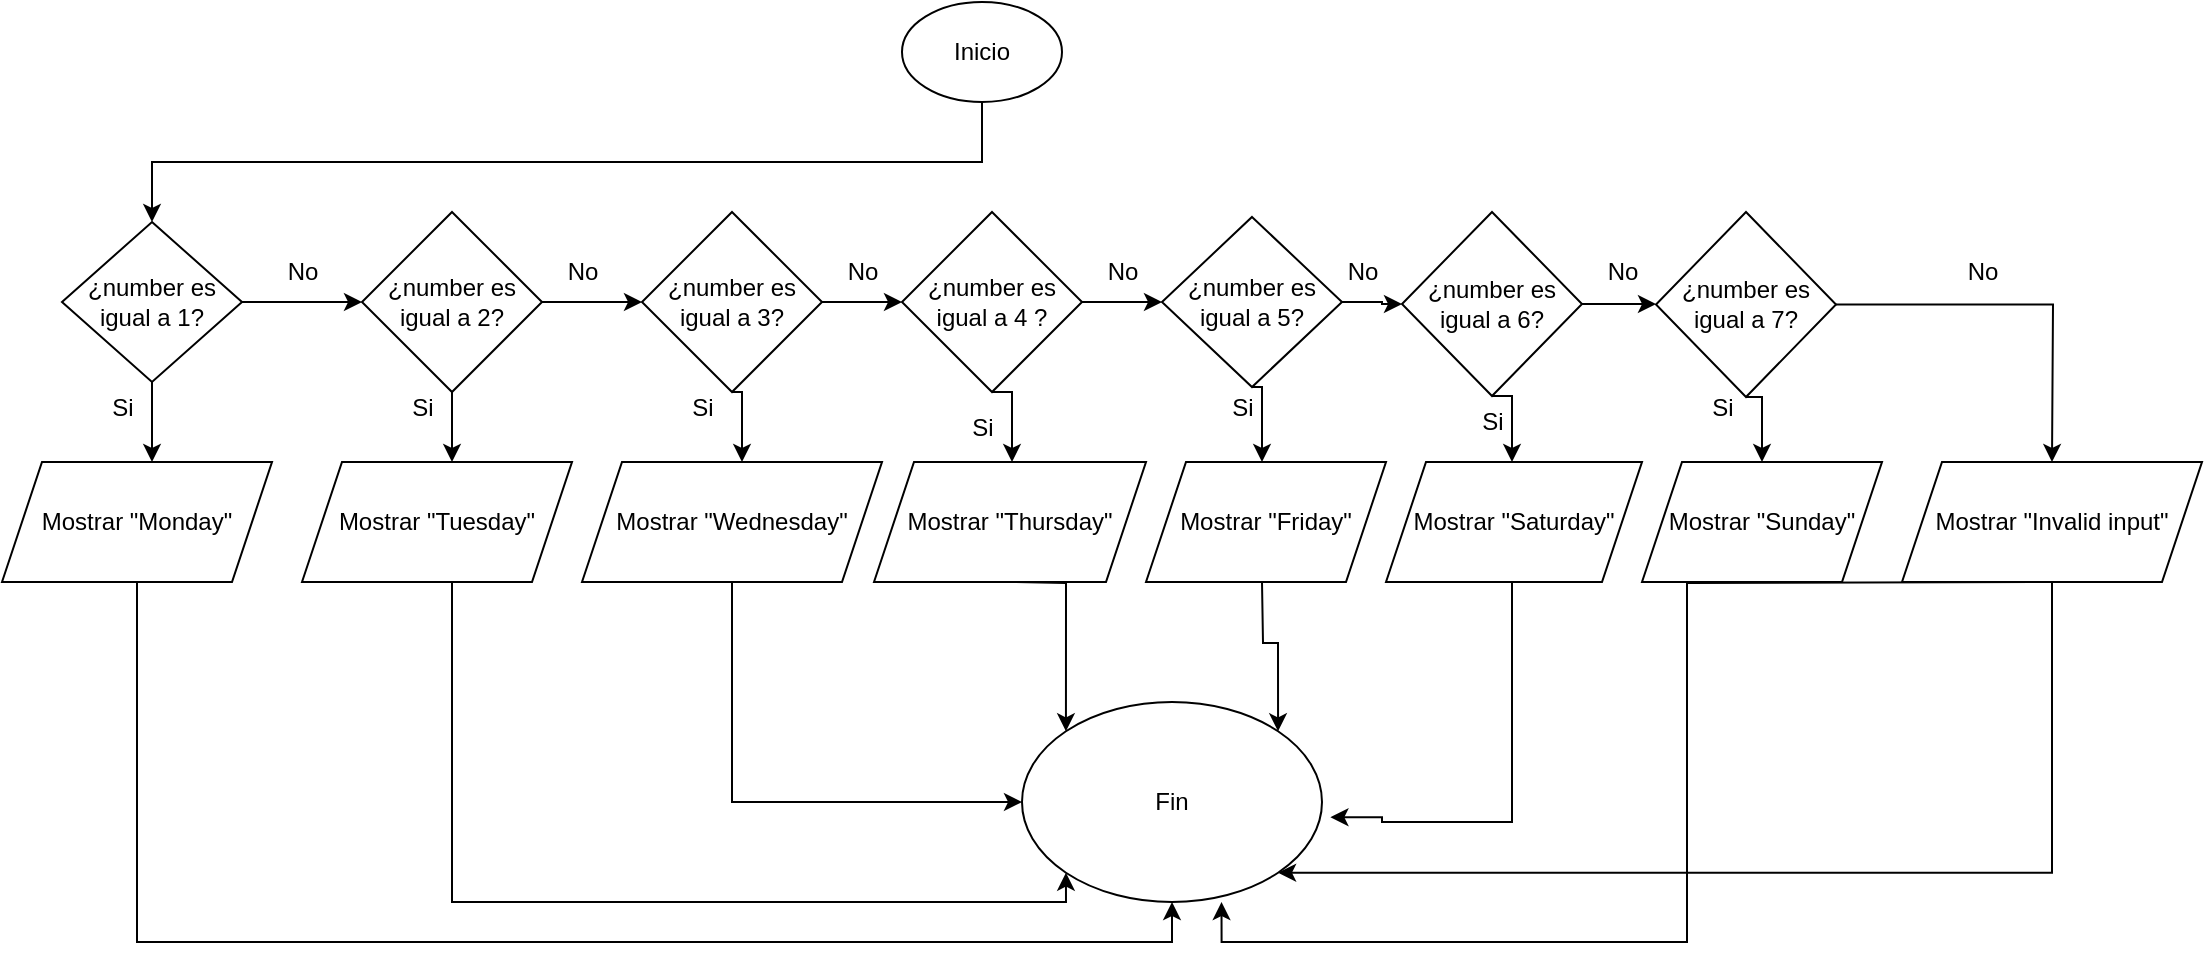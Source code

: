 <mxfile version="24.3.1" type="device">
  <diagram id="C5RBs43oDa-KdzZeNtuy" name="Page-1">
    <mxGraphModel dx="1877" dy="1726" grid="1" gridSize="10" guides="1" tooltips="1" connect="1" arrows="1" fold="1" page="1" pageScale="1" pageWidth="827" pageHeight="1169" math="0" shadow="0">
      <root>
        <mxCell id="WIyWlLk6GJQsqaUBKTNV-0" />
        <mxCell id="WIyWlLk6GJQsqaUBKTNV-1" parent="WIyWlLk6GJQsqaUBKTNV-0" />
        <mxCell id="2cK4TgwKpD_XF9wTNDXS-3" style="edgeStyle=orthogonalEdgeStyle;rounded=0;orthogonalLoop=1;jettySize=auto;html=1;exitX=0.5;exitY=1;exitDx=0;exitDy=0;entryX=0.5;entryY=0;entryDx=0;entryDy=0;" parent="WIyWlLk6GJQsqaUBKTNV-1" source="2cK4TgwKpD_XF9wTNDXS-0" target="2cK4TgwKpD_XF9wTNDXS-1" edge="1">
          <mxGeometry relative="1" as="geometry" />
        </mxCell>
        <mxCell id="2cK4TgwKpD_XF9wTNDXS-0" value="Inicio" style="ellipse;whiteSpace=wrap;html=1;" parent="WIyWlLk6GJQsqaUBKTNV-1" vertex="1">
          <mxGeometry x="360" y="-10" width="80" height="50" as="geometry" />
        </mxCell>
        <mxCell id="2cK4TgwKpD_XF9wTNDXS-5" style="edgeStyle=orthogonalEdgeStyle;rounded=0;orthogonalLoop=1;jettySize=auto;html=1;exitX=1;exitY=0.5;exitDx=0;exitDy=0;" parent="WIyWlLk6GJQsqaUBKTNV-1" source="2cK4TgwKpD_XF9wTNDXS-1" target="2cK4TgwKpD_XF9wTNDXS-4" edge="1">
          <mxGeometry relative="1" as="geometry" />
        </mxCell>
        <mxCell id="2cK4TgwKpD_XF9wTNDXS-29" style="edgeStyle=orthogonalEdgeStyle;rounded=0;orthogonalLoop=1;jettySize=auto;html=1;exitX=0.5;exitY=1;exitDx=0;exitDy=0;entryX=0.5;entryY=0;entryDx=0;entryDy=0;" parent="WIyWlLk6GJQsqaUBKTNV-1" source="2cK4TgwKpD_XF9wTNDXS-1" edge="1">
          <mxGeometry relative="1" as="geometry">
            <mxPoint x="-15" y="220" as="targetPoint" />
          </mxGeometry>
        </mxCell>
        <mxCell id="2cK4TgwKpD_XF9wTNDXS-1" value="¿number es igual a 1?" style="rhombus;whiteSpace=wrap;html=1;" parent="WIyWlLk6GJQsqaUBKTNV-1" vertex="1">
          <mxGeometry x="-60" y="100" width="90" height="80" as="geometry" />
        </mxCell>
        <mxCell id="2cK4TgwKpD_XF9wTNDXS-11" style="edgeStyle=orthogonalEdgeStyle;rounded=0;orthogonalLoop=1;jettySize=auto;html=1;exitX=1;exitY=0.5;exitDx=0;exitDy=0;" parent="WIyWlLk6GJQsqaUBKTNV-1" source="2cK4TgwKpD_XF9wTNDXS-4" target="2cK4TgwKpD_XF9wTNDXS-10" edge="1">
          <mxGeometry relative="1" as="geometry" />
        </mxCell>
        <mxCell id="2cK4TgwKpD_XF9wTNDXS-33" style="edgeStyle=orthogonalEdgeStyle;rounded=0;orthogonalLoop=1;jettySize=auto;html=1;exitX=0.5;exitY=1;exitDx=0;exitDy=0;entryX=0.5;entryY=0;entryDx=0;entryDy=0;" parent="WIyWlLk6GJQsqaUBKTNV-1" source="2cK4TgwKpD_XF9wTNDXS-4" edge="1">
          <mxGeometry relative="1" as="geometry">
            <mxPoint x="135" y="220" as="targetPoint" />
          </mxGeometry>
        </mxCell>
        <mxCell id="2cK4TgwKpD_XF9wTNDXS-4" value="¿number es igual a 2?" style="rhombus;whiteSpace=wrap;html=1;" parent="WIyWlLk6GJQsqaUBKTNV-1" vertex="1">
          <mxGeometry x="90" y="95" width="90" height="90" as="geometry" />
        </mxCell>
        <mxCell id="2cK4TgwKpD_XF9wTNDXS-6" value="No" style="text;html=1;align=center;verticalAlign=middle;resizable=0;points=[];autosize=1;strokeColor=none;fillColor=none;" parent="WIyWlLk6GJQsqaUBKTNV-1" vertex="1">
          <mxGeometry x="40" y="110" width="40" height="30" as="geometry" />
        </mxCell>
        <mxCell id="2cK4TgwKpD_XF9wTNDXS-14" style="edgeStyle=orthogonalEdgeStyle;rounded=0;orthogonalLoop=1;jettySize=auto;html=1;exitX=1;exitY=0.5;exitDx=0;exitDy=0;entryX=0;entryY=0.5;entryDx=0;entryDy=0;" parent="WIyWlLk6GJQsqaUBKTNV-1" source="2cK4TgwKpD_XF9wTNDXS-10" target="2cK4TgwKpD_XF9wTNDXS-13" edge="1">
          <mxGeometry relative="1" as="geometry" />
        </mxCell>
        <mxCell id="2cK4TgwKpD_XF9wTNDXS-32" style="edgeStyle=orthogonalEdgeStyle;rounded=0;orthogonalLoop=1;jettySize=auto;html=1;exitX=0.5;exitY=1;exitDx=0;exitDy=0;entryX=0.5;entryY=0;entryDx=0;entryDy=0;" parent="WIyWlLk6GJQsqaUBKTNV-1" source="2cK4TgwKpD_XF9wTNDXS-10" edge="1">
          <mxGeometry relative="1" as="geometry">
            <mxPoint x="280" y="220" as="targetPoint" />
          </mxGeometry>
        </mxCell>
        <mxCell id="2cK4TgwKpD_XF9wTNDXS-10" value="¿number es igual a 3?" style="rhombus;whiteSpace=wrap;html=1;" parent="WIyWlLk6GJQsqaUBKTNV-1" vertex="1">
          <mxGeometry x="230" y="95" width="90" height="90" as="geometry" />
        </mxCell>
        <mxCell id="2cK4TgwKpD_XF9wTNDXS-12" value="No" style="text;html=1;align=center;verticalAlign=middle;resizable=0;points=[];autosize=1;strokeColor=none;fillColor=none;" parent="WIyWlLk6GJQsqaUBKTNV-1" vertex="1">
          <mxGeometry x="180" y="110" width="40" height="30" as="geometry" />
        </mxCell>
        <mxCell id="2cK4TgwKpD_XF9wTNDXS-19" style="edgeStyle=orthogonalEdgeStyle;rounded=0;orthogonalLoop=1;jettySize=auto;html=1;exitX=1;exitY=0.5;exitDx=0;exitDy=0;entryX=0;entryY=0.5;entryDx=0;entryDy=0;" parent="WIyWlLk6GJQsqaUBKTNV-1" source="2cK4TgwKpD_XF9wTNDXS-13" target="2cK4TgwKpD_XF9wTNDXS-18" edge="1">
          <mxGeometry relative="1" as="geometry" />
        </mxCell>
        <mxCell id="2cK4TgwKpD_XF9wTNDXS-35" style="edgeStyle=orthogonalEdgeStyle;rounded=0;orthogonalLoop=1;jettySize=auto;html=1;exitX=0.5;exitY=1;exitDx=0;exitDy=0;entryX=0.5;entryY=0;entryDx=0;entryDy=0;" parent="WIyWlLk6GJQsqaUBKTNV-1" source="2cK4TgwKpD_XF9wTNDXS-13" edge="1">
          <mxGeometry relative="1" as="geometry">
            <mxPoint x="415" y="220" as="targetPoint" />
          </mxGeometry>
        </mxCell>
        <mxCell id="2cK4TgwKpD_XF9wTNDXS-13" value="¿number es igual a 4 ?" style="rhombus;whiteSpace=wrap;html=1;" parent="WIyWlLk6GJQsqaUBKTNV-1" vertex="1">
          <mxGeometry x="360" y="95" width="90" height="90" as="geometry" />
        </mxCell>
        <mxCell id="2cK4TgwKpD_XF9wTNDXS-15" value="No" style="text;html=1;align=center;verticalAlign=middle;resizable=0;points=[];autosize=1;strokeColor=none;fillColor=none;" parent="WIyWlLk6GJQsqaUBKTNV-1" vertex="1">
          <mxGeometry x="320" y="110" width="40" height="30" as="geometry" />
        </mxCell>
        <mxCell id="2cK4TgwKpD_XF9wTNDXS-22" value="" style="edgeStyle=orthogonalEdgeStyle;rounded=0;orthogonalLoop=1;jettySize=auto;html=1;" parent="WIyWlLk6GJQsqaUBKTNV-1" source="2cK4TgwKpD_XF9wTNDXS-18" target="2cK4TgwKpD_XF9wTNDXS-21" edge="1">
          <mxGeometry relative="1" as="geometry" />
        </mxCell>
        <mxCell id="2cK4TgwKpD_XF9wTNDXS-37" style="edgeStyle=orthogonalEdgeStyle;rounded=0;orthogonalLoop=1;jettySize=auto;html=1;exitX=0.5;exitY=1;exitDx=0;exitDy=0;entryX=0.5;entryY=0;entryDx=0;entryDy=0;" parent="WIyWlLk6GJQsqaUBKTNV-1" source="2cK4TgwKpD_XF9wTNDXS-18" edge="1">
          <mxGeometry relative="1" as="geometry">
            <mxPoint x="540" y="220" as="targetPoint" />
          </mxGeometry>
        </mxCell>
        <mxCell id="2cK4TgwKpD_XF9wTNDXS-18" value="¿number es igual a 5?" style="rhombus;whiteSpace=wrap;html=1;" parent="WIyWlLk6GJQsqaUBKTNV-1" vertex="1">
          <mxGeometry x="490" y="97.5" width="90" height="85" as="geometry" />
        </mxCell>
        <mxCell id="2cK4TgwKpD_XF9wTNDXS-20" value="No" style="text;html=1;align=center;verticalAlign=middle;resizable=0;points=[];autosize=1;strokeColor=none;fillColor=none;" parent="WIyWlLk6GJQsqaUBKTNV-1" vertex="1">
          <mxGeometry x="450" y="110" width="40" height="30" as="geometry" />
        </mxCell>
        <mxCell id="2cK4TgwKpD_XF9wTNDXS-24" style="edgeStyle=orthogonalEdgeStyle;rounded=0;orthogonalLoop=1;jettySize=auto;html=1;exitX=1;exitY=0.5;exitDx=0;exitDy=0;entryX=0;entryY=0.5;entryDx=0;entryDy=0;" parent="WIyWlLk6GJQsqaUBKTNV-1" source="2cK4TgwKpD_XF9wTNDXS-21" target="2cK4TgwKpD_XF9wTNDXS-23" edge="1">
          <mxGeometry relative="1" as="geometry" />
        </mxCell>
        <mxCell id="2cK4TgwKpD_XF9wTNDXS-40" style="edgeStyle=orthogonalEdgeStyle;rounded=0;orthogonalLoop=1;jettySize=auto;html=1;exitX=0.5;exitY=1;exitDx=0;exitDy=0;entryX=0.5;entryY=0;entryDx=0;entryDy=0;" parent="WIyWlLk6GJQsqaUBKTNV-1" source="2cK4TgwKpD_XF9wTNDXS-21" edge="1">
          <mxGeometry relative="1" as="geometry">
            <mxPoint x="665" y="220" as="targetPoint" />
          </mxGeometry>
        </mxCell>
        <mxCell id="2cK4TgwKpD_XF9wTNDXS-21" value="¿number es igual a 6?" style="rhombus;whiteSpace=wrap;html=1;" parent="WIyWlLk6GJQsqaUBKTNV-1" vertex="1">
          <mxGeometry x="610" y="95" width="90" height="92" as="geometry" />
        </mxCell>
        <mxCell id="2cK4TgwKpD_XF9wTNDXS-41" style="edgeStyle=orthogonalEdgeStyle;rounded=0;orthogonalLoop=1;jettySize=auto;html=1;exitX=0.5;exitY=1;exitDx=0;exitDy=0;entryX=0.5;entryY=0;entryDx=0;entryDy=0;" parent="WIyWlLk6GJQsqaUBKTNV-1" source="2cK4TgwKpD_XF9wTNDXS-23" edge="1">
          <mxGeometry relative="1" as="geometry">
            <mxPoint x="790" y="220" as="targetPoint" />
          </mxGeometry>
        </mxCell>
        <mxCell id="2cK4TgwKpD_XF9wTNDXS-43" style="edgeStyle=orthogonalEdgeStyle;rounded=0;orthogonalLoop=1;jettySize=auto;html=1;exitX=1;exitY=0.5;exitDx=0;exitDy=0;" parent="WIyWlLk6GJQsqaUBKTNV-1" source="2cK4TgwKpD_XF9wTNDXS-23" edge="1">
          <mxGeometry relative="1" as="geometry">
            <mxPoint x="935" y="220" as="targetPoint" />
          </mxGeometry>
        </mxCell>
        <mxCell id="2cK4TgwKpD_XF9wTNDXS-23" value="¿number es igual a 7?" style="rhombus;whiteSpace=wrap;html=1;" parent="WIyWlLk6GJQsqaUBKTNV-1" vertex="1">
          <mxGeometry x="737" y="95" width="90" height="92.5" as="geometry" />
        </mxCell>
        <mxCell id="2cK4TgwKpD_XF9wTNDXS-25" value="No" style="text;html=1;align=center;verticalAlign=middle;resizable=0;points=[];autosize=1;strokeColor=none;fillColor=none;" parent="WIyWlLk6GJQsqaUBKTNV-1" vertex="1">
          <mxGeometry x="570" y="110" width="40" height="30" as="geometry" />
        </mxCell>
        <mxCell id="2cK4TgwKpD_XF9wTNDXS-26" value="No" style="text;html=1;align=center;verticalAlign=middle;resizable=0;points=[];autosize=1;strokeColor=none;fillColor=none;" parent="WIyWlLk6GJQsqaUBKTNV-1" vertex="1">
          <mxGeometry x="700" y="110" width="40" height="30" as="geometry" />
        </mxCell>
        <mxCell id="2cK4TgwKpD_XF9wTNDXS-54" style="edgeStyle=orthogonalEdgeStyle;rounded=0;orthogonalLoop=1;jettySize=auto;html=1;exitX=0.5;exitY=1;exitDx=0;exitDy=0;entryX=0;entryY=1;entryDx=0;entryDy=0;" parent="WIyWlLk6GJQsqaUBKTNV-1" target="2cK4TgwKpD_XF9wTNDXS-52" edge="1">
          <mxGeometry relative="1" as="geometry">
            <Array as="points">
              <mxPoint x="135" y="440" />
              <mxPoint x="442" y="440" />
            </Array>
            <mxPoint x="135" y="280" as="sourcePoint" />
          </mxGeometry>
        </mxCell>
        <mxCell id="2cK4TgwKpD_XF9wTNDXS-56" style="edgeStyle=orthogonalEdgeStyle;rounded=0;orthogonalLoop=1;jettySize=auto;html=1;exitX=0.5;exitY=1;exitDx=0;exitDy=0;entryX=0;entryY=0;entryDx=0;entryDy=0;" parent="WIyWlLk6GJQsqaUBKTNV-1" target="2cK4TgwKpD_XF9wTNDXS-52" edge="1">
          <mxGeometry relative="1" as="geometry">
            <mxPoint x="415" y="280" as="sourcePoint" />
          </mxGeometry>
        </mxCell>
        <mxCell id="2cK4TgwKpD_XF9wTNDXS-58" style="edgeStyle=orthogonalEdgeStyle;rounded=0;orthogonalLoop=1;jettySize=auto;html=1;exitX=0.5;exitY=1;exitDx=0;exitDy=0;entryX=1;entryY=0;entryDx=0;entryDy=0;" parent="WIyWlLk6GJQsqaUBKTNV-1" target="2cK4TgwKpD_XF9wTNDXS-52" edge="1">
          <mxGeometry relative="1" as="geometry">
            <mxPoint x="540" y="280" as="sourcePoint" />
          </mxGeometry>
        </mxCell>
        <mxCell id="2cK4TgwKpD_XF9wTNDXS-44" value="No" style="text;html=1;align=center;verticalAlign=middle;resizable=0;points=[];autosize=1;strokeColor=none;fillColor=none;" parent="WIyWlLk6GJQsqaUBKTNV-1" vertex="1">
          <mxGeometry x="880" y="110" width="40" height="30" as="geometry" />
        </mxCell>
        <mxCell id="2cK4TgwKpD_XF9wTNDXS-45" value="Si" style="text;html=1;align=center;verticalAlign=middle;resizable=0;points=[];autosize=1;strokeColor=none;fillColor=none;" parent="WIyWlLk6GJQsqaUBKTNV-1" vertex="1">
          <mxGeometry x="-45" y="178" width="30" height="30" as="geometry" />
        </mxCell>
        <mxCell id="2cK4TgwKpD_XF9wTNDXS-46" value="Si" style="text;html=1;align=center;verticalAlign=middle;resizable=0;points=[];autosize=1;strokeColor=none;fillColor=none;" parent="WIyWlLk6GJQsqaUBKTNV-1" vertex="1">
          <mxGeometry x="105" y="178" width="30" height="30" as="geometry" />
        </mxCell>
        <mxCell id="2cK4TgwKpD_XF9wTNDXS-47" value="Si" style="text;html=1;align=center;verticalAlign=middle;resizable=0;points=[];autosize=1;strokeColor=none;fillColor=none;" parent="WIyWlLk6GJQsqaUBKTNV-1" vertex="1">
          <mxGeometry x="245" y="178" width="30" height="30" as="geometry" />
        </mxCell>
        <mxCell id="2cK4TgwKpD_XF9wTNDXS-48" value="Si" style="text;html=1;align=center;verticalAlign=middle;resizable=0;points=[];autosize=1;strokeColor=none;fillColor=none;" parent="WIyWlLk6GJQsqaUBKTNV-1" vertex="1">
          <mxGeometry x="385" y="188" width="30" height="30" as="geometry" />
        </mxCell>
        <mxCell id="2cK4TgwKpD_XF9wTNDXS-49" value="Si" style="text;html=1;align=center;verticalAlign=middle;resizable=0;points=[];autosize=1;strokeColor=none;fillColor=none;" parent="WIyWlLk6GJQsqaUBKTNV-1" vertex="1">
          <mxGeometry x="515" y="178" width="30" height="30" as="geometry" />
        </mxCell>
        <mxCell id="2cK4TgwKpD_XF9wTNDXS-50" value="Si" style="text;html=1;align=center;verticalAlign=middle;resizable=0;points=[];autosize=1;strokeColor=none;fillColor=none;" parent="WIyWlLk6GJQsqaUBKTNV-1" vertex="1">
          <mxGeometry x="640" y="185" width="30" height="30" as="geometry" />
        </mxCell>
        <mxCell id="2cK4TgwKpD_XF9wTNDXS-51" value="Si" style="text;html=1;align=center;verticalAlign=middle;resizable=0;points=[];autosize=1;strokeColor=none;fillColor=none;" parent="WIyWlLk6GJQsqaUBKTNV-1" vertex="1">
          <mxGeometry x="755" y="178" width="30" height="30" as="geometry" />
        </mxCell>
        <mxCell id="2cK4TgwKpD_XF9wTNDXS-52" value="Fin" style="ellipse;whiteSpace=wrap;html=1;" parent="WIyWlLk6GJQsqaUBKTNV-1" vertex="1">
          <mxGeometry x="420" y="340" width="150" height="100" as="geometry" />
        </mxCell>
        <mxCell id="2cK4TgwKpD_XF9wTNDXS-59" style="edgeStyle=orthogonalEdgeStyle;rounded=0;orthogonalLoop=1;jettySize=auto;html=1;exitX=0.5;exitY=1;exitDx=0;exitDy=0;entryX=1.028;entryY=0.576;entryDx=0;entryDy=0;entryPerimeter=0;" parent="WIyWlLk6GJQsqaUBKTNV-1" target="2cK4TgwKpD_XF9wTNDXS-52" edge="1">
          <mxGeometry relative="1" as="geometry">
            <Array as="points">
              <mxPoint x="665" y="400" />
              <mxPoint x="600" y="400" />
              <mxPoint x="600" y="398" />
            </Array>
            <mxPoint x="665" y="280" as="sourcePoint" />
          </mxGeometry>
        </mxCell>
        <mxCell id="2cK4TgwKpD_XF9wTNDXS-61" style="edgeStyle=orthogonalEdgeStyle;rounded=0;orthogonalLoop=1;jettySize=auto;html=1;exitX=0.5;exitY=1;exitDx=0;exitDy=0;entryX=0.665;entryY=1;entryDx=0;entryDy=0;entryPerimeter=0;" parent="WIyWlLk6GJQsqaUBKTNV-1" target="2cK4TgwKpD_XF9wTNDXS-52" edge="1">
          <mxGeometry relative="1" as="geometry">
            <mxPoint x="935" y="280" as="sourcePoint" />
          </mxGeometry>
        </mxCell>
        <mxCell id="8wAjVNkl58Yx_dLotJ-p-1" style="edgeStyle=orthogonalEdgeStyle;rounded=0;orthogonalLoop=1;jettySize=auto;html=1;exitX=0.5;exitY=1;exitDx=0;exitDy=0;entryX=0.5;entryY=1;entryDx=0;entryDy=0;" edge="1" parent="WIyWlLk6GJQsqaUBKTNV-1" source="8wAjVNkl58Yx_dLotJ-p-0" target="2cK4TgwKpD_XF9wTNDXS-52">
          <mxGeometry relative="1" as="geometry" />
        </mxCell>
        <mxCell id="8wAjVNkl58Yx_dLotJ-p-0" value="Mostrar &quot;Monday&quot;" style="shape=parallelogram;perimeter=parallelogramPerimeter;whiteSpace=wrap;html=1;fixedSize=1;" vertex="1" parent="WIyWlLk6GJQsqaUBKTNV-1">
          <mxGeometry x="-90" y="220" width="135" height="60" as="geometry" />
        </mxCell>
        <mxCell id="8wAjVNkl58Yx_dLotJ-p-2" value="Mostrar &quot;Tuesday&quot;" style="shape=parallelogram;perimeter=parallelogramPerimeter;whiteSpace=wrap;html=1;fixedSize=1;" vertex="1" parent="WIyWlLk6GJQsqaUBKTNV-1">
          <mxGeometry x="60" y="220" width="135" height="60" as="geometry" />
        </mxCell>
        <mxCell id="8wAjVNkl58Yx_dLotJ-p-4" style="edgeStyle=orthogonalEdgeStyle;rounded=0;orthogonalLoop=1;jettySize=auto;html=1;exitX=0.5;exitY=1;exitDx=0;exitDy=0;entryX=0;entryY=0.5;entryDx=0;entryDy=0;" edge="1" parent="WIyWlLk6GJQsqaUBKTNV-1" source="8wAjVNkl58Yx_dLotJ-p-3" target="2cK4TgwKpD_XF9wTNDXS-52">
          <mxGeometry relative="1" as="geometry" />
        </mxCell>
        <mxCell id="8wAjVNkl58Yx_dLotJ-p-3" value="Mostrar &quot;Wednesday&quot;" style="shape=parallelogram;perimeter=parallelogramPerimeter;whiteSpace=wrap;html=1;fixedSize=1;" vertex="1" parent="WIyWlLk6GJQsqaUBKTNV-1">
          <mxGeometry x="200" y="220" width="150" height="60" as="geometry" />
        </mxCell>
        <mxCell id="8wAjVNkl58Yx_dLotJ-p-5" value="Mostrar &quot;Thursday&quot;" style="shape=parallelogram;perimeter=parallelogramPerimeter;whiteSpace=wrap;html=1;fixedSize=1;" vertex="1" parent="WIyWlLk6GJQsqaUBKTNV-1">
          <mxGeometry x="346" y="220" width="136" height="60" as="geometry" />
        </mxCell>
        <mxCell id="8wAjVNkl58Yx_dLotJ-p-6" value="Mostrar &quot;Friday&quot;" style="shape=parallelogram;perimeter=parallelogramPerimeter;whiteSpace=wrap;html=1;fixedSize=1;" vertex="1" parent="WIyWlLk6GJQsqaUBKTNV-1">
          <mxGeometry x="482" y="220" width="120" height="60" as="geometry" />
        </mxCell>
        <mxCell id="8wAjVNkl58Yx_dLotJ-p-7" value="Mostrar &quot;Saturday&quot;" style="shape=parallelogram;perimeter=parallelogramPerimeter;whiteSpace=wrap;html=1;fixedSize=1;" vertex="1" parent="WIyWlLk6GJQsqaUBKTNV-1">
          <mxGeometry x="602" y="220" width="128" height="60" as="geometry" />
        </mxCell>
        <mxCell id="8wAjVNkl58Yx_dLotJ-p-8" value="Mostrar &quot;Sunday&quot;" style="shape=parallelogram;perimeter=parallelogramPerimeter;whiteSpace=wrap;html=1;fixedSize=1;" vertex="1" parent="WIyWlLk6GJQsqaUBKTNV-1">
          <mxGeometry x="730" y="220" width="120" height="60" as="geometry" />
        </mxCell>
        <mxCell id="8wAjVNkl58Yx_dLotJ-p-10" style="edgeStyle=orthogonalEdgeStyle;rounded=0;orthogonalLoop=1;jettySize=auto;html=1;exitX=0.5;exitY=1;exitDx=0;exitDy=0;entryX=1;entryY=1;entryDx=0;entryDy=0;" edge="1" parent="WIyWlLk6GJQsqaUBKTNV-1" source="8wAjVNkl58Yx_dLotJ-p-9" target="2cK4TgwKpD_XF9wTNDXS-52">
          <mxGeometry relative="1" as="geometry">
            <Array as="points">
              <mxPoint x="935" y="425" />
            </Array>
          </mxGeometry>
        </mxCell>
        <mxCell id="8wAjVNkl58Yx_dLotJ-p-9" value="Mostrar &quot;Invalid input&quot;" style="shape=parallelogram;perimeter=parallelogramPerimeter;whiteSpace=wrap;html=1;fixedSize=1;" vertex="1" parent="WIyWlLk6GJQsqaUBKTNV-1">
          <mxGeometry x="860" y="220" width="150" height="60" as="geometry" />
        </mxCell>
      </root>
    </mxGraphModel>
  </diagram>
</mxfile>

